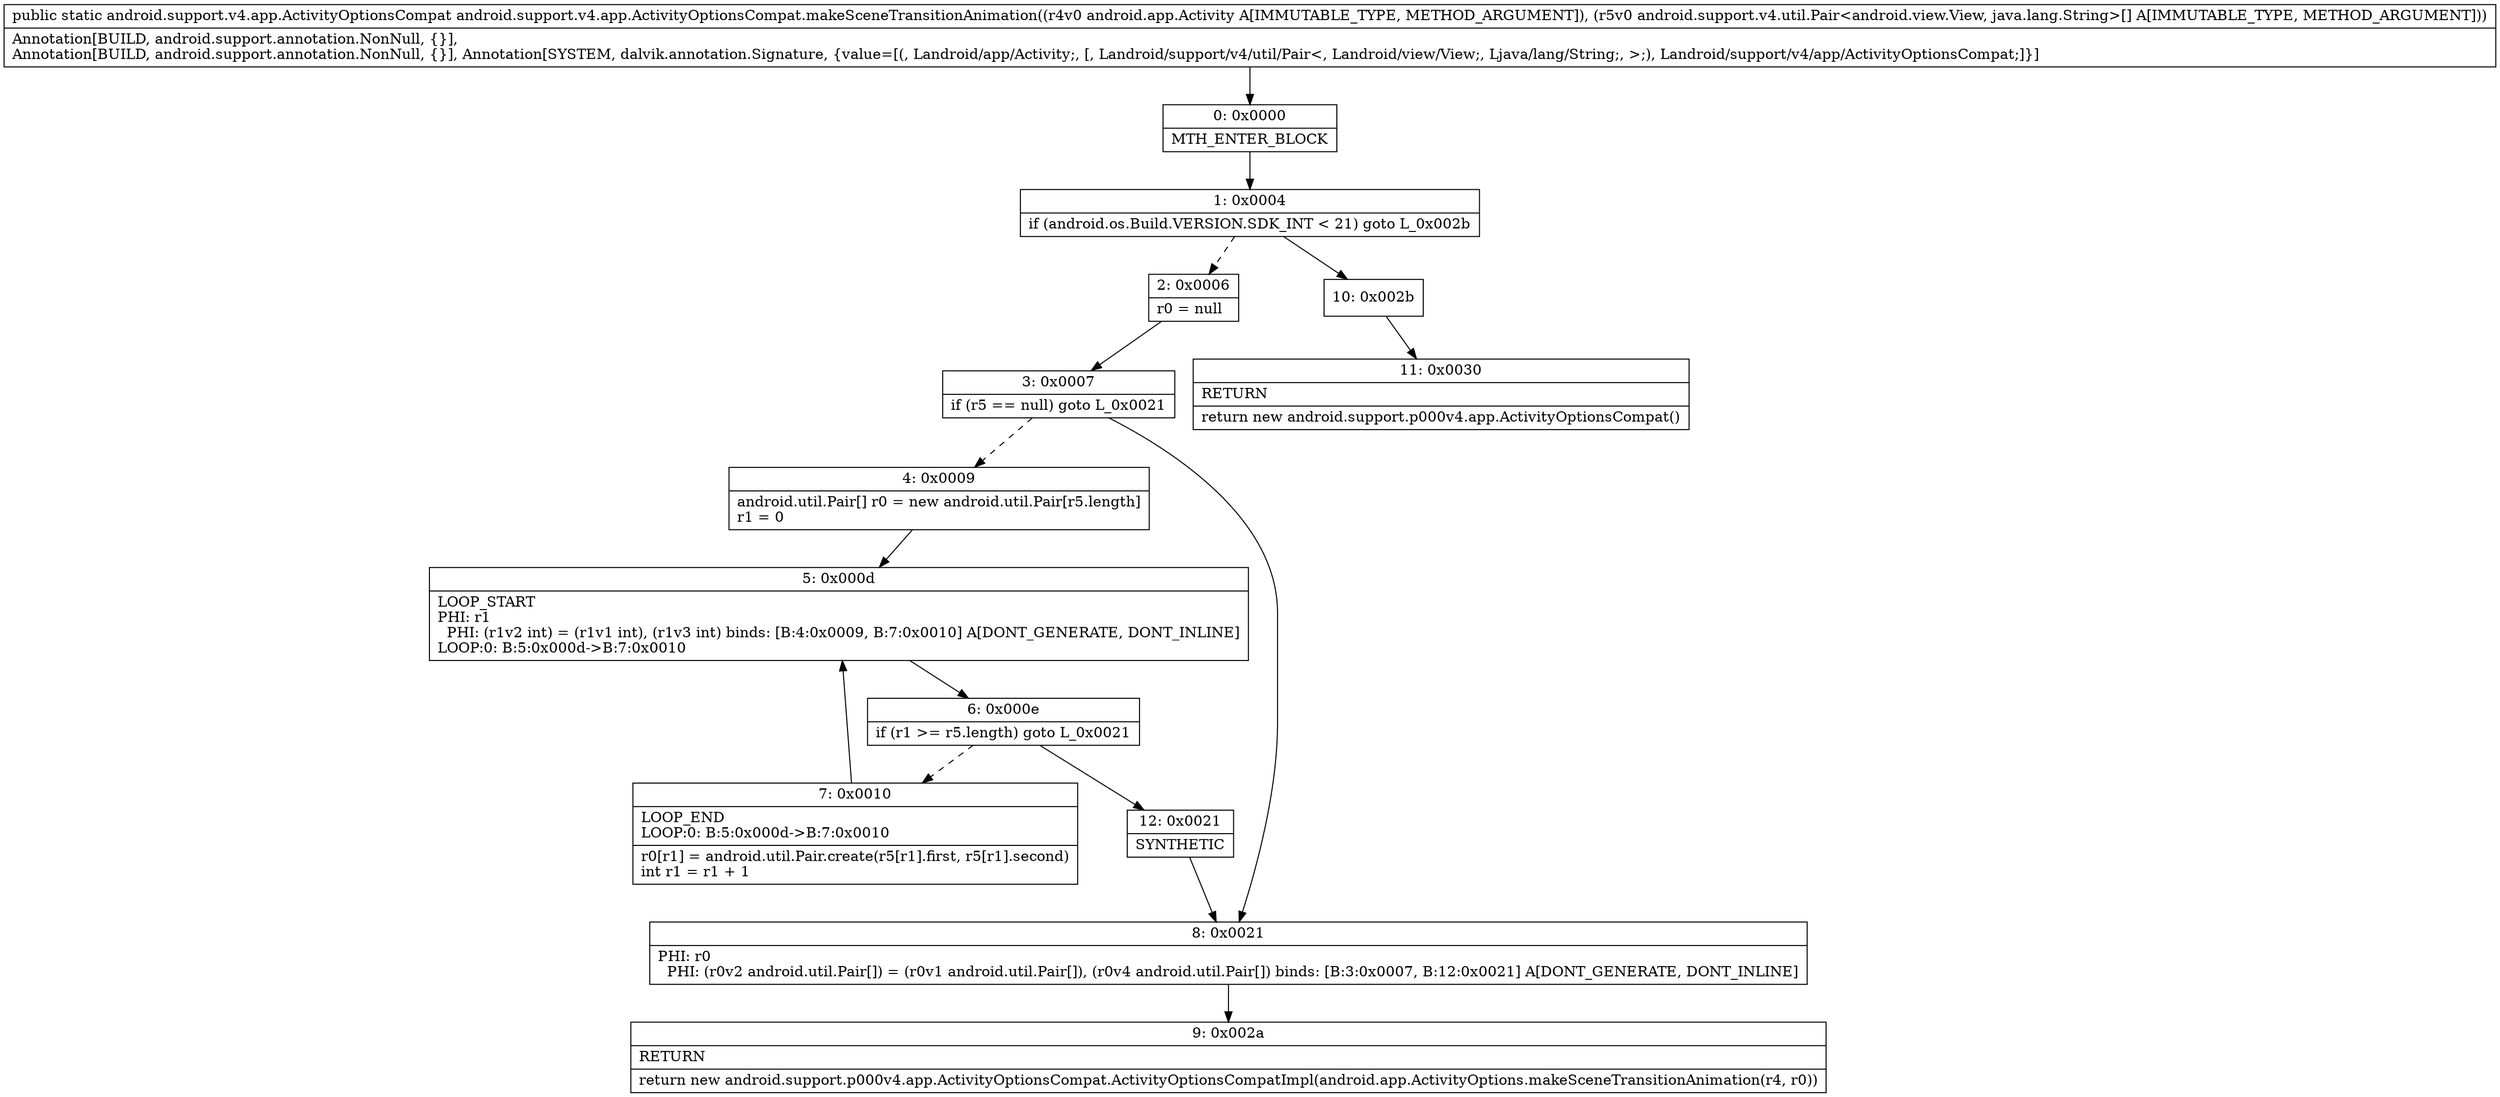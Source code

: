 digraph "CFG forandroid.support.v4.app.ActivityOptionsCompat.makeSceneTransitionAnimation(Landroid\/app\/Activity;[Landroid\/support\/v4\/util\/Pair;)Landroid\/support\/v4\/app\/ActivityOptionsCompat;" {
Node_0 [shape=record,label="{0\:\ 0x0000|MTH_ENTER_BLOCK\l}"];
Node_1 [shape=record,label="{1\:\ 0x0004|if (android.os.Build.VERSION.SDK_INT \< 21) goto L_0x002b\l}"];
Node_2 [shape=record,label="{2\:\ 0x0006|r0 = null\l}"];
Node_3 [shape=record,label="{3\:\ 0x0007|if (r5 == null) goto L_0x0021\l}"];
Node_4 [shape=record,label="{4\:\ 0x0009|android.util.Pair[] r0 = new android.util.Pair[r5.length]\lr1 = 0\l}"];
Node_5 [shape=record,label="{5\:\ 0x000d|LOOP_START\lPHI: r1 \l  PHI: (r1v2 int) = (r1v1 int), (r1v3 int) binds: [B:4:0x0009, B:7:0x0010] A[DONT_GENERATE, DONT_INLINE]\lLOOP:0: B:5:0x000d\-\>B:7:0x0010\l}"];
Node_6 [shape=record,label="{6\:\ 0x000e|if (r1 \>= r5.length) goto L_0x0021\l}"];
Node_7 [shape=record,label="{7\:\ 0x0010|LOOP_END\lLOOP:0: B:5:0x000d\-\>B:7:0x0010\l|r0[r1] = android.util.Pair.create(r5[r1].first, r5[r1].second)\lint r1 = r1 + 1\l}"];
Node_8 [shape=record,label="{8\:\ 0x0021|PHI: r0 \l  PHI: (r0v2 android.util.Pair[]) = (r0v1 android.util.Pair[]), (r0v4 android.util.Pair[]) binds: [B:3:0x0007, B:12:0x0021] A[DONT_GENERATE, DONT_INLINE]\l}"];
Node_9 [shape=record,label="{9\:\ 0x002a|RETURN\l|return new android.support.p000v4.app.ActivityOptionsCompat.ActivityOptionsCompatImpl(android.app.ActivityOptions.makeSceneTransitionAnimation(r4, r0))\l}"];
Node_10 [shape=record,label="{10\:\ 0x002b}"];
Node_11 [shape=record,label="{11\:\ 0x0030|RETURN\l|return new android.support.p000v4.app.ActivityOptionsCompat()\l}"];
Node_12 [shape=record,label="{12\:\ 0x0021|SYNTHETIC\l}"];
MethodNode[shape=record,label="{public static android.support.v4.app.ActivityOptionsCompat android.support.v4.app.ActivityOptionsCompat.makeSceneTransitionAnimation((r4v0 android.app.Activity A[IMMUTABLE_TYPE, METHOD_ARGUMENT]), (r5v0 android.support.v4.util.Pair\<android.view.View, java.lang.String\>[] A[IMMUTABLE_TYPE, METHOD_ARGUMENT]))  | Annotation[BUILD, android.support.annotation.NonNull, \{\}], \lAnnotation[BUILD, android.support.annotation.NonNull, \{\}], Annotation[SYSTEM, dalvik.annotation.Signature, \{value=[(, Landroid\/app\/Activity;, [, Landroid\/support\/v4\/util\/Pair\<, Landroid\/view\/View;, Ljava\/lang\/String;, \>;), Landroid\/support\/v4\/app\/ActivityOptionsCompat;]\}]\l}"];
MethodNode -> Node_0;
Node_0 -> Node_1;
Node_1 -> Node_2[style=dashed];
Node_1 -> Node_10;
Node_2 -> Node_3;
Node_3 -> Node_4[style=dashed];
Node_3 -> Node_8;
Node_4 -> Node_5;
Node_5 -> Node_6;
Node_6 -> Node_7[style=dashed];
Node_6 -> Node_12;
Node_7 -> Node_5;
Node_8 -> Node_9;
Node_10 -> Node_11;
Node_12 -> Node_8;
}


